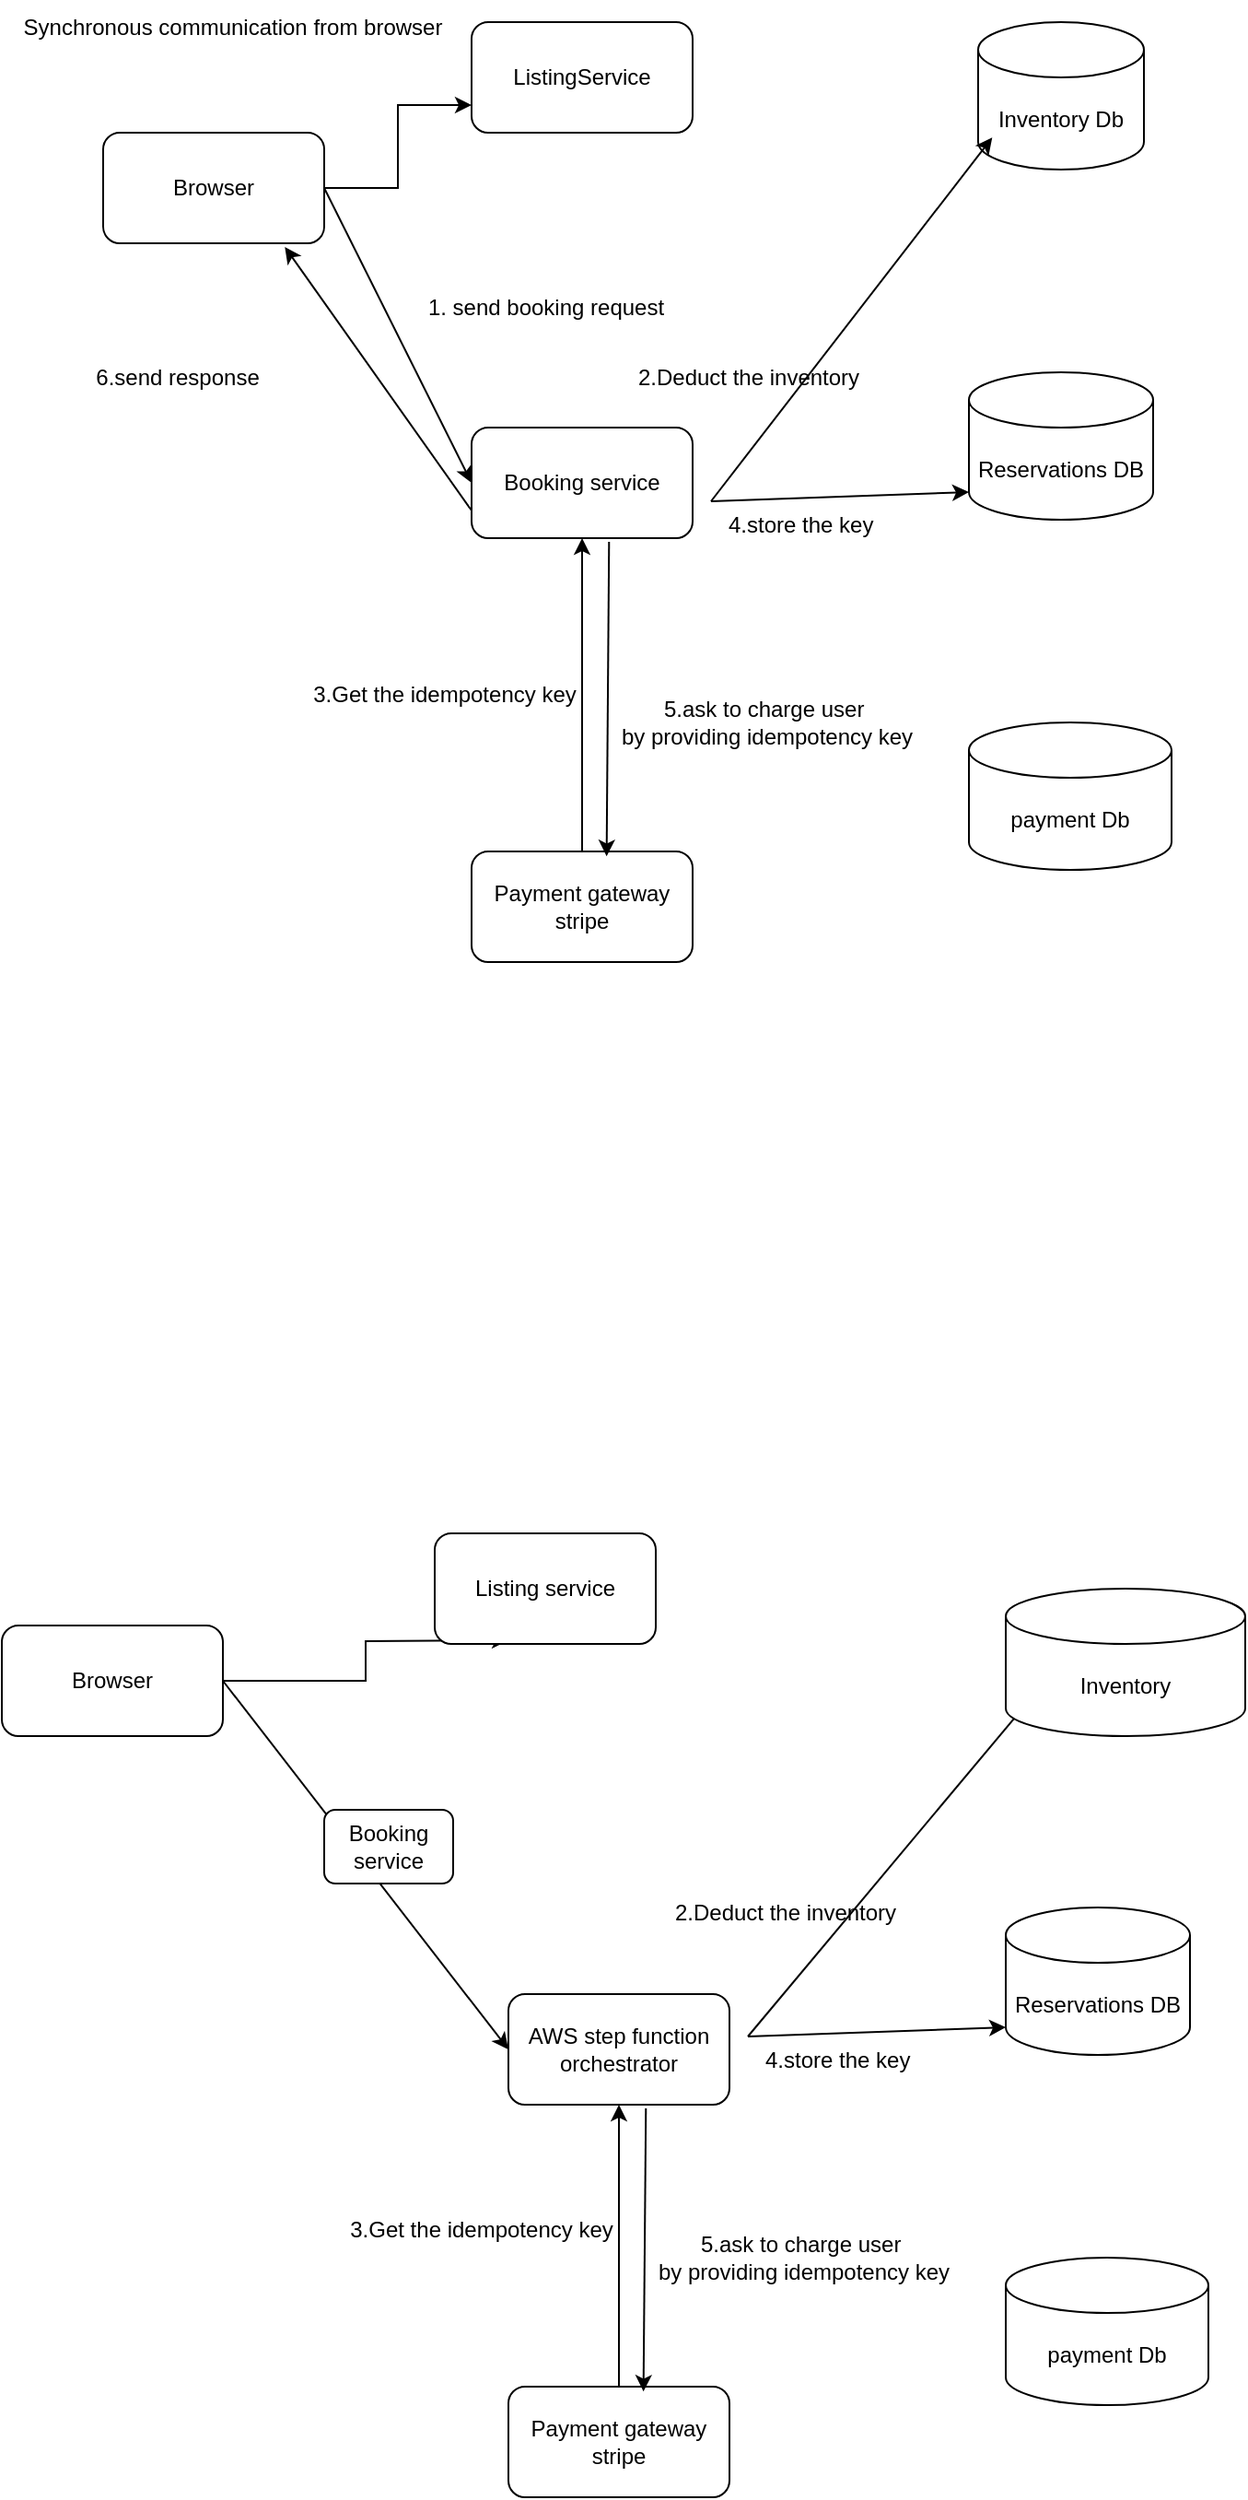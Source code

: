 <mxfile version="26.0.4">
  <diagram name="Page-1" id="2G7yOfc63kNmIJCsemcx">
    <mxGraphModel dx="3094" dy="412" grid="1" gridSize="10" guides="1" tooltips="1" connect="1" arrows="1" fold="1" page="1" pageScale="1" pageWidth="2300" pageHeight="2300" math="0" shadow="0">
      <root>
        <mxCell id="0" />
        <mxCell id="1" parent="0" />
        <mxCell id="EsFPYt3RrwEHIFZ30FWM-21" style="edgeStyle=orthogonalEdgeStyle;rounded=0;orthogonalLoop=1;jettySize=auto;html=1;entryX=0;entryY=0.75;entryDx=0;entryDy=0;" edge="1" parent="1" source="EsFPYt3RrwEHIFZ30FWM-1" target="EsFPYt3RrwEHIFZ30FWM-5">
          <mxGeometry relative="1" as="geometry" />
        </mxCell>
        <mxCell id="EsFPYt3RrwEHIFZ30FWM-1" value="Browser" style="rounded=1;whiteSpace=wrap;html=1;" vertex="1" parent="1">
          <mxGeometry x="50" y="100" width="120" height="60" as="geometry" />
        </mxCell>
        <mxCell id="EsFPYt3RrwEHIFZ30FWM-2" value="Inventory Db" style="shape=cylinder3;whiteSpace=wrap;html=1;boundedLbl=1;backgroundOutline=1;size=15;" vertex="1" parent="1">
          <mxGeometry x="525" y="40" width="90" height="80" as="geometry" />
        </mxCell>
        <mxCell id="EsFPYt3RrwEHIFZ30FWM-3" value="Reservations DB" style="shape=cylinder3;whiteSpace=wrap;html=1;boundedLbl=1;backgroundOutline=1;size=15;" vertex="1" parent="1">
          <mxGeometry x="520" y="230" width="100" height="80" as="geometry" />
        </mxCell>
        <mxCell id="EsFPYt3RrwEHIFZ30FWM-4" value="payment Db" style="shape=cylinder3;whiteSpace=wrap;html=1;boundedLbl=1;backgroundOutline=1;size=15;" vertex="1" parent="1">
          <mxGeometry x="520" y="420" width="110" height="80" as="geometry" />
        </mxCell>
        <mxCell id="EsFPYt3RrwEHIFZ30FWM-5" value="ListingService" style="rounded=1;whiteSpace=wrap;html=1;" vertex="1" parent="1">
          <mxGeometry x="250" y="40" width="120" height="60" as="geometry" />
        </mxCell>
        <mxCell id="EsFPYt3RrwEHIFZ30FWM-6" value="Booking service" style="rounded=1;whiteSpace=wrap;html=1;" vertex="1" parent="1">
          <mxGeometry x="250" y="260" width="120" height="60" as="geometry" />
        </mxCell>
        <mxCell id="EsFPYt3RrwEHIFZ30FWM-12" style="edgeStyle=orthogonalEdgeStyle;rounded=0;orthogonalLoop=1;jettySize=auto;html=1;entryX=0.5;entryY=1;entryDx=0;entryDy=0;" edge="1" parent="1" source="EsFPYt3RrwEHIFZ30FWM-7" target="EsFPYt3RrwEHIFZ30FWM-6">
          <mxGeometry relative="1" as="geometry" />
        </mxCell>
        <mxCell id="EsFPYt3RrwEHIFZ30FWM-7" value="Payment gateway stripe" style="rounded=1;whiteSpace=wrap;html=1;" vertex="1" parent="1">
          <mxGeometry x="250" y="490" width="120" height="60" as="geometry" />
        </mxCell>
        <mxCell id="EsFPYt3RrwEHIFZ30FWM-9" value="" style="endArrow=classic;html=1;rounded=0;exitX=1;exitY=0.5;exitDx=0;exitDy=0;entryX=0;entryY=0.5;entryDx=0;entryDy=0;" edge="1" parent="1" source="EsFPYt3RrwEHIFZ30FWM-1" target="EsFPYt3RrwEHIFZ30FWM-6">
          <mxGeometry width="50" height="50" relative="1" as="geometry">
            <mxPoint x="380" y="270" as="sourcePoint" />
            <mxPoint x="430" y="220" as="targetPoint" />
          </mxGeometry>
        </mxCell>
        <mxCell id="EsFPYt3RrwEHIFZ30FWM-13" value="3.Get the idempotency key" style="text;html=1;align=center;verticalAlign=middle;resizable=0;points=[];autosize=1;strokeColor=none;fillColor=none;" vertex="1" parent="1">
          <mxGeometry x="150" y="390" width="170" height="30" as="geometry" />
        </mxCell>
        <mxCell id="EsFPYt3RrwEHIFZ30FWM-14" value="" style="endArrow=classic;html=1;rounded=0;exitX=0.622;exitY=1.033;exitDx=0;exitDy=0;exitPerimeter=0;entryX=0.611;entryY=0.044;entryDx=0;entryDy=0;entryPerimeter=0;" edge="1" parent="1" source="EsFPYt3RrwEHIFZ30FWM-6" target="EsFPYt3RrwEHIFZ30FWM-7">
          <mxGeometry width="50" height="50" relative="1" as="geometry">
            <mxPoint x="380" y="380" as="sourcePoint" />
            <mxPoint x="430" y="330" as="targetPoint" />
          </mxGeometry>
        </mxCell>
        <mxCell id="EsFPYt3RrwEHIFZ30FWM-15" value="5.ask to charge user&amp;nbsp;&lt;div&gt;by providing idempotency key&lt;/div&gt;" style="text;html=1;align=center;verticalAlign=middle;resizable=0;points=[];autosize=1;strokeColor=none;fillColor=none;" vertex="1" parent="1">
          <mxGeometry x="320" y="400" width="180" height="40" as="geometry" />
        </mxCell>
        <mxCell id="EsFPYt3RrwEHIFZ30FWM-17" value="" style="endArrow=classic;html=1;rounded=0;entryX=0.085;entryY=0.783;entryDx=0;entryDy=0;entryPerimeter=0;" edge="1" parent="1" target="EsFPYt3RrwEHIFZ30FWM-2">
          <mxGeometry width="50" height="50" relative="1" as="geometry">
            <mxPoint x="380" y="300" as="sourcePoint" />
            <mxPoint x="430" y="250" as="targetPoint" />
          </mxGeometry>
        </mxCell>
        <mxCell id="EsFPYt3RrwEHIFZ30FWM-18" value="" style="endArrow=classic;html=1;rounded=0;entryX=0;entryY=1;entryDx=0;entryDy=-15;entryPerimeter=0;" edge="1" parent="1" target="EsFPYt3RrwEHIFZ30FWM-3">
          <mxGeometry width="50" height="50" relative="1" as="geometry">
            <mxPoint x="380" y="300" as="sourcePoint" />
            <mxPoint x="430" y="250" as="targetPoint" />
          </mxGeometry>
        </mxCell>
        <mxCell id="EsFPYt3RrwEHIFZ30FWM-19" value="2.Deduct the inventory" style="text;html=1;align=center;verticalAlign=middle;resizable=0;points=[];autosize=1;strokeColor=none;fillColor=none;" vertex="1" parent="1">
          <mxGeometry x="330" y="218" width="140" height="30" as="geometry" />
        </mxCell>
        <mxCell id="EsFPYt3RrwEHIFZ30FWM-20" value="4.store the key&amp;nbsp;" style="text;html=1;align=center;verticalAlign=middle;resizable=0;points=[];autosize=1;strokeColor=none;fillColor=none;" vertex="1" parent="1">
          <mxGeometry x="375" y="298" width="110" height="30" as="geometry" />
        </mxCell>
        <mxCell id="EsFPYt3RrwEHIFZ30FWM-22" value="Synchronous communication from browser" style="text;html=1;align=center;verticalAlign=middle;resizable=0;points=[];autosize=1;strokeColor=none;fillColor=none;" vertex="1" parent="1">
          <mxGeometry x="-5" y="28" width="250" height="30" as="geometry" />
        </mxCell>
        <mxCell id="EsFPYt3RrwEHIFZ30FWM-23" value="&lt;span style=&quot;color: rgba(0, 0, 0, 0); font-family: monospace; font-size: 0px; text-align: start;&quot;&gt;%3CmxGraphModel%3E%3Croot%3E%3CmxCell%20id%3D%220%22%2F%3E%3CmxCell%20id%3D%221%22%20parent%3D%220%22%2F%3E%3CmxCell%20id%3D%222%22%20style%3D%22edgeStyle%3DorthogonalEdgeStyle%3Brounded%3D0%3BorthogonalLoop%3D1%3BjettySize%3Dauto%3Bhtml%3D1%3BentryX%3D0%3BentryY%3D0.75%3BentryDx%3D0%3BentryDy%3D0%3B%22%20edge%3D%221%22%20source%3D%223%22%20parent%3D%221%22%3E%3CmxGeometry%20relative%3D%221%22%20as%3D%22geometry%22%3E%3CmxPoint%20x%3D%22250%22%20y%3D%2285%22%20as%3D%22targetPoint%22%2F%3E%3C%2FmxGeometry%3E%3C%2FmxCell%3E%3CmxCell%20id%3D%223%22%20value%3D%22Browser%22%20style%3D%22rounded%3D1%3BwhiteSpace%3Dwrap%3Bhtml%3D1%3B%22%20vertex%3D%221%22%20parent%3D%221%22%3E%3CmxGeometry%20x%3D%2250%22%20y%3D%22100%22%20width%3D%22120%22%20height%3D%2260%22%20as%3D%22geometry%22%2F%3E%3C%2FmxCell%3E%3CmxCell%20id%3D%224%22%20value%3D%22Reservations%20DB%22%20style%3D%22shape%3Dcylinder3%3BwhiteSpace%3Dwrap%3Bhtml%3D1%3BboundedLbl%3D1%3BbackgroundOutline%3D1%3Bsize%3D15%3B%22%20vertex%3D%221%22%20parent%3D%221%22%3E%3CmxGeometry%20x%3D%22520%22%20y%3D%22230%22%20width%3D%22100%22%20height%3D%2280%22%20as%3D%22geometry%22%2F%3E%3C%2FmxCell%3E%3CmxCell%20id%3D%225%22%20value%3D%22payment%20Db%22%20style%3D%22shape%3Dcylinder3%3BwhiteSpace%3Dwrap%3Bhtml%3D1%3BboundedLbl%3D1%3BbackgroundOutline%3D1%3Bsize%3D15%3B%22%20vertex%3D%221%22%20parent%3D%221%22%3E%3CmxGeometry%20x%3D%22520%22%20y%3D%22420%22%20width%3D%22110%22%20height%3D%2280%22%20as%3D%22geometry%22%2F%3E%3C%2FmxCell%3E%3CmxCell%20id%3D%226%22%20value%3D%22Booking%20service%22%20style%3D%22rounded%3D1%3BwhiteSpace%3Dwrap%3Bhtml%3D1%3B%22%20vertex%3D%221%22%20parent%3D%221%22%3E%3CmxGeometry%20x%3D%22250%22%20y%3D%22260%22%20width%3D%22120%22%20height%3D%2260%22%20as%3D%22geometry%22%2F%3E%3C%2FmxCell%3E%3CmxCell%20id%3D%227%22%20style%3D%22edgeStyle%3DorthogonalEdgeStyle%3Brounded%3D0%3BorthogonalLoop%3D1%3BjettySize%3Dauto%3Bhtml%3D1%3BentryX%3D0.5%3BentryY%3D1%3BentryDx%3D0%3BentryDy%3D0%3B%22%20edge%3D%221%22%20source%3D%228%22%20target%3D%226%22%20parent%3D%221%22%3E%3CmxGeometry%20relative%3D%221%22%20as%3D%22geometry%22%2F%3E%3C%2FmxCell%3E%3CmxCell%20id%3D%228%22%20value%3D%22Payment%20gateway%20stripe%22%20style%3D%22rounded%3D1%3BwhiteSpace%3Dwrap%3Bhtml%3D1%3B%22%20vertex%3D%221%22%20parent%3D%221%22%3E%3CmxGeometry%20x%3D%22250%22%20y%3D%22490%22%20width%3D%22120%22%20height%3D%2260%22%20as%3D%22geometry%22%2F%3E%3C%2FmxCell%3E%3CmxCell%20id%3D%229%22%20value%3D%22%22%20style%3D%22endArrow%3Dclassic%3Bhtml%3D1%3Brounded%3D0%3BexitX%3D1%3BexitY%3D0.5%3BexitDx%3D0%3BexitDy%3D0%3BentryX%3D0%3BentryY%3D0.5%3BentryDx%3D0%3BentryDy%3D0%3B%22%20edge%3D%221%22%20source%3D%223%22%20target%3D%226%22%20parent%3D%221%22%3E%3CmxGeometry%20width%3D%2250%22%20height%3D%2250%22%20relative%3D%221%22%20as%3D%22geometry%22%3E%3CmxPoint%20x%3D%22380%22%20y%3D%22270%22%20as%3D%22sourcePoint%22%2F%3E%3CmxPoint%20x%3D%22430%22%20y%3D%22220%22%20as%3D%22targetPoint%22%2F%3E%3C%2FmxGeometry%3E%3C%2FmxCell%3E%3CmxCell%20id%3D%2210%22%20value%3D%223.Get%20the%20idempotency%20key%22%20style%3D%22text%3Bhtml%3D1%3Balign%3Dcenter%3BverticalAlign%3Dmiddle%3Bresizable%3D0%3Bpoints%3D%5B%5D%3Bautosize%3D1%3BstrokeColor%3Dnone%3BfillColor%3Dnone%3B%22%20vertex%3D%221%22%20parent%3D%221%22%3E%3CmxGeometry%20x%3D%22150%22%20y%3D%22390%22%20width%3D%22170%22%20height%3D%2230%22%20as%3D%22geometry%22%2F%3E%3C%2FmxCell%3E%3CmxCell%20id%3D%2211%22%20value%3D%22%22%20style%3D%22endArrow%3Dclassic%3Bhtml%3D1%3Brounded%3D0%3BexitX%3D0.622%3BexitY%3D1.033%3BexitDx%3D0%3BexitDy%3D0%3BexitPerimeter%3D0%3BentryX%3D0.611%3BentryY%3D0.044%3BentryDx%3D0%3BentryDy%3D0%3BentryPerimeter%3D0%3B%22%20edge%3D%221%22%20source%3D%226%22%20target%3D%228%22%20parent%3D%221%22%3E%3CmxGeometry%20width%3D%2250%22%20height%3D%2250%22%20relative%3D%221%22%20as%3D%22geometry%22%3E%3CmxPoint%20x%3D%22380%22%20y%3D%22380%22%20as%3D%22sourcePoint%22%2F%3E%3CmxPoint%20x%3D%22430%22%20y%3D%22330%22%20as%3D%22targetPoint%22%2F%3E%3C%2FmxGeometry%3E%3C%2FmxCell%3E%3CmxCell%20id%3D%2212%22%20value%3D%225.ask%20to%20charge%20user%26amp%3Bnbsp%3B%26lt%3Bdiv%26gt%3Bby%20providing%20idempotency%20key%26lt%3B%2Fdiv%26gt%3B%22%20style%3D%22text%3Bhtml%3D1%3Balign%3Dcenter%3BverticalAlign%3Dmiddle%3Bresizable%3D0%3Bpoints%3D%5B%5D%3Bautosize%3D1%3BstrokeColor%3Dnone%3BfillColor%3Dnone%3B%22%20vertex%3D%221%22%20parent%3D%221%22%3E%3CmxGeometry%20x%3D%22320%22%20y%3D%22400%22%20width%3D%22180%22%20height%3D%2240%22%20as%3D%22geometry%22%2F%3E%3C%2FmxCell%3E%3CmxCell%20id%3D%2213%22%20value%3D%22%22%20style%3D%22endArrow%3Dclassic%3Bhtml%3D1%3Brounded%3D0%3BentryX%3D0.085%3BentryY%3D0.783%3BentryDx%3D0%3BentryDy%3D0%3BentryPerimeter%3D0%3B%22%20edge%3D%221%22%20parent%3D%221%22%3E%3CmxGeometry%20width%3D%2250%22%20height%3D%2250%22%20relative%3D%221%22%20as%3D%22geometry%22%3E%3CmxPoint%20x%3D%22380%22%20y%3D%22300%22%20as%3D%22sourcePoint%22%2F%3E%3CmxPoint%20x%3D%22533%22%20y%3D%22103%22%20as%3D%22targetPoint%22%2F%3E%3C%2FmxGeometry%3E%3C%2FmxCell%3E%3CmxCell%20id%3D%2214%22%20value%3D%22%22%20style%3D%22endArrow%3Dclassic%3Bhtml%3D1%3Brounded%3D0%3BentryX%3D0%3BentryY%3D1%3BentryDx%3D0%3BentryDy%3D-15%3BentryPerimeter%3D0%3B%22%20edge%3D%221%22%20target%3D%224%22%20parent%3D%221%22%3E%3CmxGeometry%20width%3D%2250%22%20height%3D%2250%22%20relative%3D%221%22%20as%3D%22geometry%22%3E%3CmxPoint%20x%3D%22380%22%20y%3D%22300%22%20as%3D%22sourcePoint%22%2F%3E%3CmxPoint%20x%3D%22430%22%20y%3D%22250%22%20as%3D%22targetPoint%22%2F%3E%3C%2FmxGeometry%3E%3C%2FmxCell%3E%3CmxCell%20id%3D%2215%22%20value%3D%222.Deduct%20the%20inventory%22%20style%3D%22text%3Bhtml%3D1%3Balign%3Dcenter%3BverticalAlign%3Dmiddle%3Bresizable%3D0%3Bpoints%3D%5B%5D%3Bautosize%3D1%3BstrokeColor%3Dnone%3BfillColor%3Dnone%3B%22%20vertex%3D%221%22%20parent%3D%221%22%3E%3CmxGeometry%20x%3D%22330%22%20y%3D%22218%22%20width%3D%22140%22%20height%3D%2230%22%20as%3D%22geometry%22%2F%3E%3C%2FmxCell%3E%3CmxCell%20id%3D%2216%22%20value%3D%224.store%20the%20key%26amp%3Bnbsp%3B%22%20style%3D%22text%3Bhtml%3D1%3Balign%3Dcenter%3BverticalAlign%3Dmiddle%3Bresizable%3D0%3Bpoints%3D%5B%5D%3Bautosize%3D1%3BstrokeColor%3Dnone%3BfillColor%3Dnone%3B%22%20vertex%3D%221%22%20parent%3D%221%22%3E%3CmxGeometry%20x%3D%22375%22%20y%3D%22298%22%20width%3D%22110%22%20height%3D%2230%22%20as%3D%22geometry%22%2F%3E%3C%2FmxCell%3E%3C%2Froot%3E%3C%2FmxGraphModel%3E&lt;/span&gt;" style="text;html=1;align=center;verticalAlign=middle;resizable=0;points=[];autosize=1;strokeColor=none;fillColor=none;" vertex="1" parent="1">
          <mxGeometry x="160" y="668" width="20" height="30" as="geometry" />
        </mxCell>
        <mxCell id="EsFPYt3RrwEHIFZ30FWM-24" style="edgeStyle=orthogonalEdgeStyle;rounded=0;orthogonalLoop=1;jettySize=auto;html=1;entryX=0;entryY=0.75;entryDx=0;entryDy=0;" edge="1" parent="1" source="EsFPYt3RrwEHIFZ30FWM-25">
          <mxGeometry relative="1" as="geometry">
            <mxPoint x="270" y="918" as="targetPoint" />
          </mxGeometry>
        </mxCell>
        <mxCell id="EsFPYt3RrwEHIFZ30FWM-25" value="Browser" style="rounded=1;whiteSpace=wrap;html=1;" vertex="1" parent="1">
          <mxGeometry x="-5" y="910" width="120" height="60" as="geometry" />
        </mxCell>
        <mxCell id="EsFPYt3RrwEHIFZ30FWM-26" value="Reservations DB" style="shape=cylinder3;whiteSpace=wrap;html=1;boundedLbl=1;backgroundOutline=1;size=15;" vertex="1" parent="1">
          <mxGeometry x="540" y="1063" width="100" height="80" as="geometry" />
        </mxCell>
        <mxCell id="EsFPYt3RrwEHIFZ30FWM-27" value="payment Db" style="shape=cylinder3;whiteSpace=wrap;html=1;boundedLbl=1;backgroundOutline=1;size=15;" vertex="1" parent="1">
          <mxGeometry x="540" y="1253" width="110" height="80" as="geometry" />
        </mxCell>
        <mxCell id="EsFPYt3RrwEHIFZ30FWM-28" value="AWS step function orchestrator" style="rounded=1;whiteSpace=wrap;html=1;" vertex="1" parent="1">
          <mxGeometry x="270" y="1110" width="120" height="60" as="geometry" />
        </mxCell>
        <mxCell id="EsFPYt3RrwEHIFZ30FWM-29" style="edgeStyle=orthogonalEdgeStyle;rounded=0;orthogonalLoop=1;jettySize=auto;html=1;entryX=0.5;entryY=1;entryDx=0;entryDy=0;" edge="1" parent="1" source="EsFPYt3RrwEHIFZ30FWM-30" target="EsFPYt3RrwEHIFZ30FWM-28">
          <mxGeometry relative="1" as="geometry" />
        </mxCell>
        <mxCell id="EsFPYt3RrwEHIFZ30FWM-30" value="Payment gateway stripe" style="rounded=1;whiteSpace=wrap;html=1;" vertex="1" parent="1">
          <mxGeometry x="270" y="1323" width="120" height="60" as="geometry" />
        </mxCell>
        <mxCell id="EsFPYt3RrwEHIFZ30FWM-31" value="" style="endArrow=classic;html=1;rounded=0;exitX=1;exitY=0.5;exitDx=0;exitDy=0;entryX=0;entryY=0.5;entryDx=0;entryDy=0;" edge="1" parent="1" source="EsFPYt3RrwEHIFZ30FWM-25" target="EsFPYt3RrwEHIFZ30FWM-28">
          <mxGeometry width="50" height="50" relative="1" as="geometry">
            <mxPoint x="400" y="1103" as="sourcePoint" />
            <mxPoint x="450" y="1053" as="targetPoint" />
          </mxGeometry>
        </mxCell>
        <mxCell id="EsFPYt3RrwEHIFZ30FWM-32" value="3.Get the idempotency key" style="text;html=1;align=center;verticalAlign=middle;resizable=0;points=[];autosize=1;strokeColor=none;fillColor=none;" vertex="1" parent="1">
          <mxGeometry x="170" y="1223" width="170" height="30" as="geometry" />
        </mxCell>
        <mxCell id="EsFPYt3RrwEHIFZ30FWM-33" value="" style="endArrow=classic;html=1;rounded=0;exitX=0.622;exitY=1.033;exitDx=0;exitDy=0;exitPerimeter=0;entryX=0.611;entryY=0.044;entryDx=0;entryDy=0;entryPerimeter=0;" edge="1" parent="1" source="EsFPYt3RrwEHIFZ30FWM-28" target="EsFPYt3RrwEHIFZ30FWM-30">
          <mxGeometry width="50" height="50" relative="1" as="geometry">
            <mxPoint x="400" y="1213" as="sourcePoint" />
            <mxPoint x="450" y="1163" as="targetPoint" />
          </mxGeometry>
        </mxCell>
        <mxCell id="EsFPYt3RrwEHIFZ30FWM-34" value="5.ask to charge user&amp;nbsp;&lt;div&gt;by providing idempotency key&lt;/div&gt;" style="text;html=1;align=center;verticalAlign=middle;resizable=0;points=[];autosize=1;strokeColor=none;fillColor=none;" vertex="1" parent="1">
          <mxGeometry x="340" y="1233" width="180" height="40" as="geometry" />
        </mxCell>
        <mxCell id="EsFPYt3RrwEHIFZ30FWM-35" value="" style="endArrow=classic;html=1;rounded=0;entryX=0.085;entryY=0.783;entryDx=0;entryDy=0;entryPerimeter=0;" edge="1" parent="1" source="EsFPYt3RrwEHIFZ30FWM-39">
          <mxGeometry width="50" height="50" relative="1" as="geometry">
            <mxPoint x="400" y="1133" as="sourcePoint" />
            <mxPoint x="553" y="936" as="targetPoint" />
          </mxGeometry>
        </mxCell>
        <mxCell id="EsFPYt3RrwEHIFZ30FWM-36" value="" style="endArrow=classic;html=1;rounded=0;entryX=0;entryY=1;entryDx=0;entryDy=-15;entryPerimeter=0;" edge="1" parent="1" target="EsFPYt3RrwEHIFZ30FWM-26">
          <mxGeometry width="50" height="50" relative="1" as="geometry">
            <mxPoint x="400" y="1133" as="sourcePoint" />
            <mxPoint x="450" y="1083" as="targetPoint" />
          </mxGeometry>
        </mxCell>
        <mxCell id="EsFPYt3RrwEHIFZ30FWM-37" value="2.Deduct the inventory" style="text;html=1;align=center;verticalAlign=middle;resizable=0;points=[];autosize=1;strokeColor=none;fillColor=none;" vertex="1" parent="1">
          <mxGeometry x="350" y="1051" width="140" height="30" as="geometry" />
        </mxCell>
        <mxCell id="EsFPYt3RrwEHIFZ30FWM-38" value="4.store the key&amp;nbsp;" style="text;html=1;align=center;verticalAlign=middle;resizable=0;points=[];autosize=1;strokeColor=none;fillColor=none;" vertex="1" parent="1">
          <mxGeometry x="395" y="1131" width="110" height="30" as="geometry" />
        </mxCell>
        <mxCell id="EsFPYt3RrwEHIFZ30FWM-40" value="" style="endArrow=classic;html=1;rounded=0;entryX=0.085;entryY=0.783;entryDx=0;entryDy=0;entryPerimeter=0;" edge="1" parent="1" target="EsFPYt3RrwEHIFZ30FWM-39">
          <mxGeometry width="50" height="50" relative="1" as="geometry">
            <mxPoint x="400" y="1133" as="sourcePoint" />
            <mxPoint x="553" y="936" as="targetPoint" />
          </mxGeometry>
        </mxCell>
        <mxCell id="EsFPYt3RrwEHIFZ30FWM-39" value="Inventory" style="shape=cylinder3;whiteSpace=wrap;html=1;boundedLbl=1;backgroundOutline=1;size=15;" vertex="1" parent="1">
          <mxGeometry x="540" y="890" width="130" height="80" as="geometry" />
        </mxCell>
        <mxCell id="EsFPYt3RrwEHIFZ30FWM-41" value="Listing service" style="rounded=1;whiteSpace=wrap;html=1;" vertex="1" parent="1">
          <mxGeometry x="230" y="860" width="120" height="60" as="geometry" />
        </mxCell>
        <mxCell id="EsFPYt3RrwEHIFZ30FWM-42" value="Booking service" style="rounded=1;whiteSpace=wrap;html=1;" vertex="1" parent="1">
          <mxGeometry x="170" y="1010" width="70" height="40" as="geometry" />
        </mxCell>
        <mxCell id="EsFPYt3RrwEHIFZ30FWM-43" value="1. send booking request" style="text;html=1;align=center;verticalAlign=middle;resizable=0;points=[];autosize=1;strokeColor=none;fillColor=none;" vertex="1" parent="1">
          <mxGeometry x="215" y="180" width="150" height="30" as="geometry" />
        </mxCell>
        <mxCell id="EsFPYt3RrwEHIFZ30FWM-44" value="" style="endArrow=classic;html=1;rounded=0;exitX=0;exitY=0.75;exitDx=0;exitDy=0;entryX=0.822;entryY=1.033;entryDx=0;entryDy=0;entryPerimeter=0;" edge="1" parent="1" source="EsFPYt3RrwEHIFZ30FWM-6" target="EsFPYt3RrwEHIFZ30FWM-1">
          <mxGeometry width="50" height="50" relative="1" as="geometry">
            <mxPoint x="360" y="270" as="sourcePoint" />
            <mxPoint x="410" y="220" as="targetPoint" />
          </mxGeometry>
        </mxCell>
        <mxCell id="EsFPYt3RrwEHIFZ30FWM-45" value="6.send response" style="text;html=1;align=center;verticalAlign=middle;resizable=0;points=[];autosize=1;strokeColor=none;fillColor=none;" vertex="1" parent="1">
          <mxGeometry x="35" y="218" width="110" height="30" as="geometry" />
        </mxCell>
      </root>
    </mxGraphModel>
  </diagram>
</mxfile>

